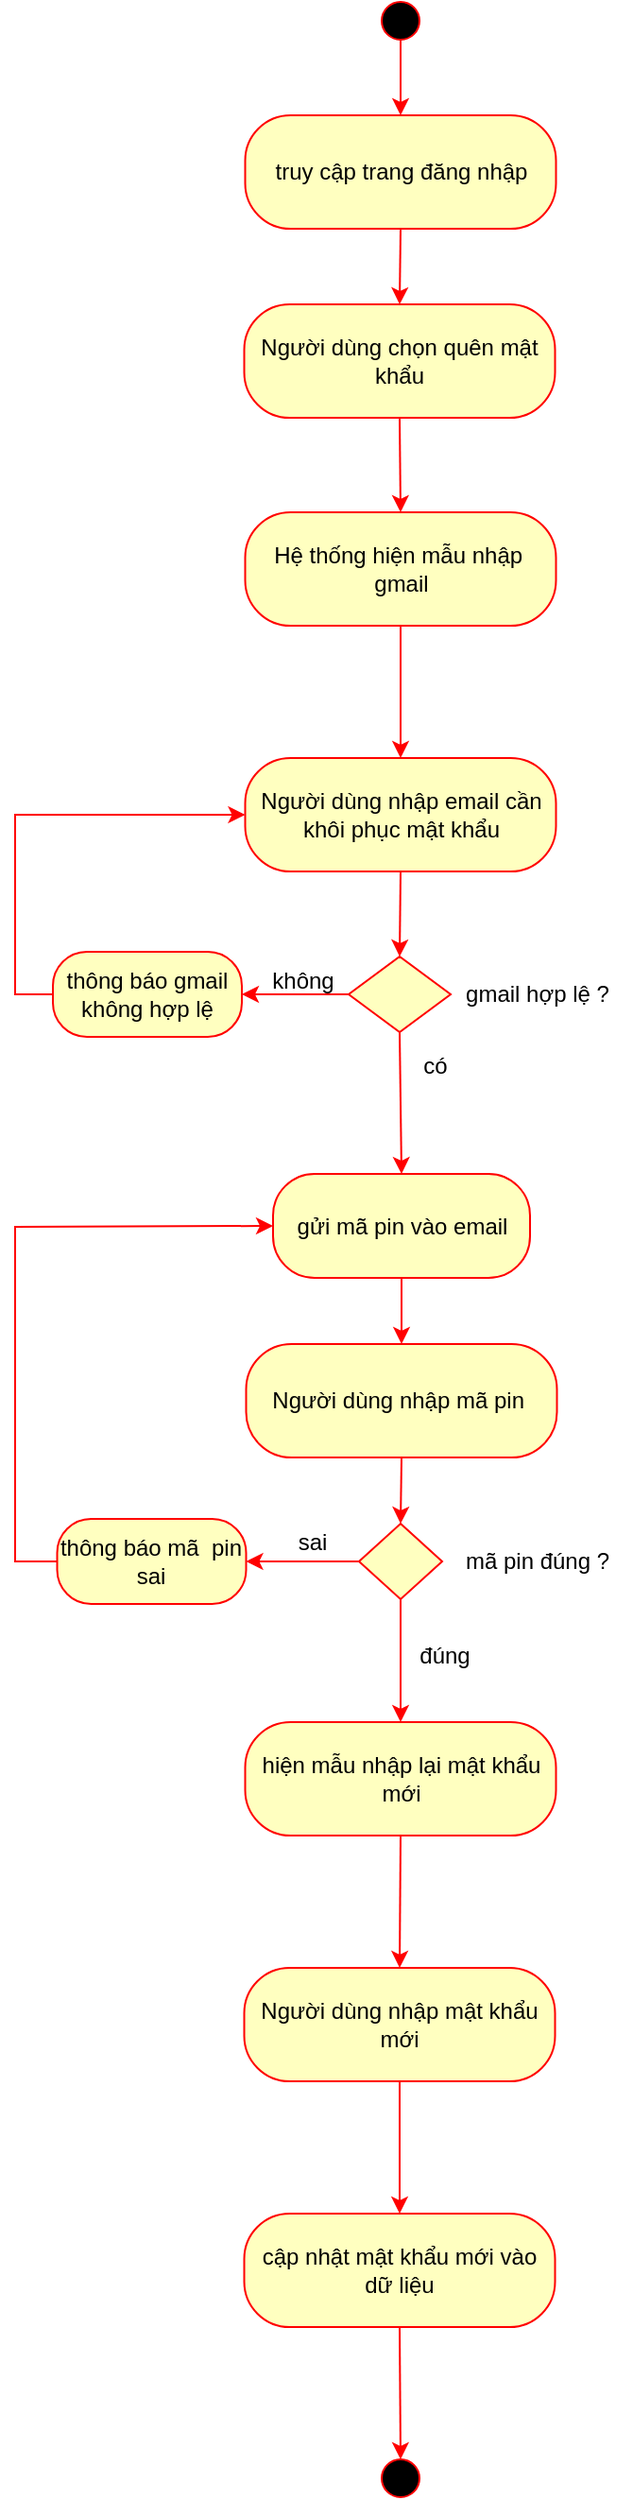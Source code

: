 <mxfile version="20.5.3" type="device"><diagram id="4ExWfLC1jeL7YZdntmmO" name="Trang-1"><mxGraphModel dx="1038" dy="489" grid="1" gridSize="10" guides="1" tooltips="1" connect="1" arrows="1" fold="1" page="1" pageScale="1" pageWidth="827" pageHeight="1169" math="0" shadow="0"><root><mxCell id="0"/><mxCell id="1" parent="0"/><mxCell id="H2IwHHE6oyx7V26uMdlP-1" value="" style="ellipse;whiteSpace=wrap;html=1;aspect=fixed;fillColor=#000000;strokeColor=#FF0000;" parent="1" vertex="1"><mxGeometry x="394" y="30" width="20" height="20" as="geometry"/></mxCell><mxCell id="H2IwHHE6oyx7V26uMdlP-2" value="" style="endArrow=classic;html=1;rounded=0;exitX=0.5;exitY=1;exitDx=0;exitDy=0;entryX=0.5;entryY=0;entryDx=0;entryDy=0;fillColor=#fff2cc;strokeColor=#FF0000;" parent="1" source="H2IwHHE6oyx7V26uMdlP-1" target="eZiV8sz6_j_lUqIyMhl1-1" edge="1"><mxGeometry width="50" height="50" relative="1" as="geometry"><mxPoint x="370" y="110" as="sourcePoint"/><mxPoint x="404" y="90" as="targetPoint"/></mxGeometry></mxCell><mxCell id="H2IwHHE6oyx7V26uMdlP-4" value="" style="endArrow=classic;html=1;rounded=0;exitX=0.5;exitY=1;exitDx=0;exitDy=0;fillColor=#fff2cc;strokeColor=#FF0000;entryX=0.5;entryY=0;entryDx=0;entryDy=0;" parent="1" source="eZiV8sz6_j_lUqIyMhl1-1" edge="1" target="eZiV8sz6_j_lUqIyMhl1-2"><mxGeometry width="50" height="50" relative="1" as="geometry"><mxPoint x="404" y="130" as="sourcePoint"/><mxPoint x="404" y="160" as="targetPoint"/></mxGeometry></mxCell><mxCell id="H2IwHHE6oyx7V26uMdlP-7" value="" style="endArrow=classic;html=1;rounded=0;exitX=0.5;exitY=1;exitDx=0;exitDy=0;fillColor=#fff2cc;strokeColor=#FF0000;entryX=0.5;entryY=0;entryDx=0;entryDy=0;" parent="1" source="eZiV8sz6_j_lUqIyMhl1-2" target="eZiV8sz6_j_lUqIyMhl1-3" edge="1"><mxGeometry width="50" height="50" relative="1" as="geometry"><mxPoint x="404" y="210" as="sourcePoint"/><mxPoint x="403.5" y="250" as="targetPoint"/></mxGeometry></mxCell><mxCell id="H2IwHHE6oyx7V26uMdlP-9" value="" style="endArrow=classic;html=1;rounded=0;exitX=0.5;exitY=1;exitDx=0;exitDy=0;fillColor=#fff2cc;strokeColor=#FF0000;entryX=0.5;entryY=0;entryDx=0;entryDy=0;" parent="1" source="eZiV8sz6_j_lUqIyMhl1-3" target="eZiV8sz6_j_lUqIyMhl1-4" edge="1"><mxGeometry width="50" height="50" relative="1" as="geometry"><mxPoint x="403.5" y="290" as="sourcePoint"/><mxPoint x="404" y="430" as="targetPoint"/></mxGeometry></mxCell><mxCell id="H2IwHHE6oyx7V26uMdlP-11" value="" style="endArrow=classic;html=1;rounded=0;exitX=0.5;exitY=1;exitDx=0;exitDy=0;fillColor=#fff2cc;strokeColor=#FF0000;entryX=0.5;entryY=0;entryDx=0;entryDy=0;" parent="1" source="eZiV8sz6_j_lUqIyMhl1-4" target="H2IwHHE6oyx7V26uMdlP-14" edge="1"><mxGeometry width="50" height="50" relative="1" as="geometry"><mxPoint x="404" y="500" as="sourcePoint"/><mxPoint x="404" y="530" as="targetPoint"/></mxGeometry></mxCell><mxCell id="H2IwHHE6oyx7V26uMdlP-14" value="" style="rhombus;whiteSpace=wrap;html=1;fillColor=#FFFFC0;strokeColor=#FF0000;" parent="1" vertex="1"><mxGeometry x="376.5" y="535" width="54" height="40" as="geometry"/></mxCell><mxCell id="H2IwHHE6oyx7V26uMdlP-16" value="" style="endArrow=classic;html=1;rounded=0;exitX=0;exitY=0.5;exitDx=0;exitDy=0;fillColor=#fff2cc;strokeColor=#FF0000;entryX=1;entryY=0.5;entryDx=0;entryDy=0;" parent="1" source="H2IwHHE6oyx7V26uMdlP-14" edge="1" target="eZiV8sz6_j_lUqIyMhl1-5"><mxGeometry width="50" height="50" relative="1" as="geometry"><mxPoint x="350" y="480" as="sourcePoint"/><mxPoint x="320" y="555" as="targetPoint"/></mxGeometry></mxCell><mxCell id="H2IwHHE6oyx7V26uMdlP-19" value="không" style="text;html=1;align=center;verticalAlign=middle;resizable=0;points=[];autosize=1;strokeColor=none;fillColor=none;" parent="1" vertex="1"><mxGeometry x="321.75" y="532.5" width="60" height="30" as="geometry"/></mxCell><mxCell id="H2IwHHE6oyx7V26uMdlP-22" value="" style="endArrow=classic;html=1;rounded=0;exitX=0;exitY=0.5;exitDx=0;exitDy=0;entryX=0;entryY=0.5;entryDx=0;entryDy=0;fillColor=#fff2cc;strokeColor=#FF0000;" parent="1" source="eZiV8sz6_j_lUqIyMhl1-5" target="eZiV8sz6_j_lUqIyMhl1-4" edge="1"><mxGeometry width="50" height="50" relative="1" as="geometry"><mxPoint x="234" y="555" as="sourcePoint"/><mxPoint x="355.5" y="465" as="targetPoint"/><Array as="points"><mxPoint x="200" y="555"/><mxPoint x="200" y="460"/></Array></mxGeometry></mxCell><mxCell id="H2IwHHE6oyx7V26uMdlP-23" value="" style="endArrow=classic;html=1;rounded=0;exitX=0.5;exitY=1;exitDx=0;exitDy=0;fillColor=#fff2cc;strokeColor=#FF0000;entryX=0.5;entryY=0;entryDx=0;entryDy=0;" parent="1" source="H2IwHHE6oyx7V26uMdlP-14" edge="1" target="eZiV8sz6_j_lUqIyMhl1-7"><mxGeometry width="50" height="50" relative="1" as="geometry"><mxPoint x="350" y="480" as="sourcePoint"/><mxPoint x="404" y="620" as="targetPoint"/></mxGeometry></mxCell><mxCell id="H2IwHHE6oyx7V26uMdlP-26" value="" style="endArrow=classic;html=1;rounded=0;exitX=0.5;exitY=1;exitDx=0;exitDy=0;fillColor=#fff2cc;strokeColor=#FF0000;entryX=0.5;entryY=0;entryDx=0;entryDy=0;" parent="1" source="eZiV8sz6_j_lUqIyMhl1-7" edge="1" target="eZiV8sz6_j_lUqIyMhl1-9"><mxGeometry width="50" height="50" relative="1" as="geometry"><mxPoint x="404" y="720" as="sourcePoint"/><mxPoint x="404" y="760" as="targetPoint"/></mxGeometry></mxCell><mxCell id="H2IwHHE6oyx7V26uMdlP-30" value="" style="rhombus;whiteSpace=wrap;html=1;fillColor=#FFFFC0;strokeColor=#FF0000;" parent="1" vertex="1"><mxGeometry x="382" y="835" width="44" height="40" as="geometry"/></mxCell><mxCell id="H2IwHHE6oyx7V26uMdlP-31" value="" style="endArrow=classic;html=1;rounded=0;entryX=0.5;entryY=0;entryDx=0;entryDy=0;exitX=0.5;exitY=1;exitDx=0;exitDy=0;fillColor=#fff2cc;strokeColor=#FF0000;" parent="1" source="eZiV8sz6_j_lUqIyMhl1-9" target="H2IwHHE6oyx7V26uMdlP-30" edge="1"><mxGeometry width="50" height="50" relative="1" as="geometry"><mxPoint x="404" y="800" as="sourcePoint"/><mxPoint x="400" y="780" as="targetPoint"/></mxGeometry></mxCell><mxCell id="H2IwHHE6oyx7V26uMdlP-32" value="có" style="text;html=1;align=center;verticalAlign=middle;resizable=0;points=[];autosize=1;strokeColor=none;fillColor=none;" parent="1" vertex="1"><mxGeometry x="402" y="577.5" width="40" height="30" as="geometry"/></mxCell><mxCell id="H2IwHHE6oyx7V26uMdlP-34" value="" style="endArrow=classic;html=1;rounded=0;exitX=0.5;exitY=1;exitDx=0;exitDy=0;fillColor=#fff2cc;strokeColor=#FF0000;entryX=0.5;entryY=0;entryDx=0;entryDy=0;" parent="1" source="H2IwHHE6oyx7V26uMdlP-30" edge="1" target="eZiV8sz6_j_lUqIyMhl1-11"><mxGeometry width="50" height="50" relative="1" as="geometry"><mxPoint x="350" y="830" as="sourcePoint"/><mxPoint x="404" y="940" as="targetPoint"/></mxGeometry></mxCell><mxCell id="H2IwHHE6oyx7V26uMdlP-35" value="" style="endArrow=classic;html=1;rounded=0;exitX=0;exitY=0.5;exitDx=0;exitDy=0;fillColor=#fff2cc;strokeColor=#FF0000;entryX=1;entryY=0.5;entryDx=0;entryDy=0;" parent="1" source="H2IwHHE6oyx7V26uMdlP-30" edge="1" target="eZiV8sz6_j_lUqIyMhl1-10"><mxGeometry width="50" height="50" relative="1" as="geometry"><mxPoint x="350" y="750" as="sourcePoint"/><mxPoint x="320" y="855" as="targetPoint"/></mxGeometry></mxCell><mxCell id="H2IwHHE6oyx7V26uMdlP-38" value="" style="endArrow=classic;html=1;rounded=0;exitX=0;exitY=0.5;exitDx=0;exitDy=0;entryX=0;entryY=0.5;entryDx=0;entryDy=0;fillColor=#fff2cc;strokeColor=#FF0000;" parent="1" source="eZiV8sz6_j_lUqIyMhl1-10" target="eZiV8sz6_j_lUqIyMhl1-7" edge="1"><mxGeometry width="50" height="50" relative="1" as="geometry"><mxPoint x="234" y="855" as="sourcePoint"/><mxPoint x="361" y="700" as="targetPoint"/><Array as="points"><mxPoint x="200" y="855"/><mxPoint x="200" y="678"/></Array></mxGeometry></mxCell><mxCell id="H2IwHHE6oyx7V26uMdlP-39" value="sai" style="text;html=1;align=center;verticalAlign=middle;resizable=0;points=[];autosize=1;strokeColor=none;fillColor=none;" parent="1" vertex="1"><mxGeometry x="336.5" y="830" width="40" height="30" as="geometry"/></mxCell><mxCell id="H2IwHHE6oyx7V26uMdlP-42" value="" style="endArrow=classic;html=1;rounded=0;exitX=0.5;exitY=1;exitDx=0;exitDy=0;fillColor=#fff2cc;strokeColor=#FF0000;entryX=0.5;entryY=0;entryDx=0;entryDy=0;" parent="1" source="eZiV8sz6_j_lUqIyMhl1-11" edge="1" target="eZiV8sz6_j_lUqIyMhl1-12"><mxGeometry width="50" height="50" relative="1" as="geometry"><mxPoint x="403.5" y="980" as="sourcePoint"/><mxPoint x="404" y="1020" as="targetPoint"/></mxGeometry></mxCell><mxCell id="H2IwHHE6oyx7V26uMdlP-44" value="" style="endArrow=classic;html=1;rounded=0;exitX=0.5;exitY=1;exitDx=0;exitDy=0;fillColor=#fff2cc;strokeColor=#FF0000;entryX=0.5;entryY=0;entryDx=0;entryDy=0;" parent="1" source="eZiV8sz6_j_lUqIyMhl1-12" target="eZiV8sz6_j_lUqIyMhl1-13" edge="1"><mxGeometry width="50" height="50" relative="1" as="geometry"><mxPoint x="404" y="1060" as="sourcePoint"/><mxPoint x="404" y="1100" as="targetPoint"/></mxGeometry></mxCell><mxCell id="H2IwHHE6oyx7V26uMdlP-47" value="" style="endArrow=classic;html=1;rounded=0;exitX=0.5;exitY=1;exitDx=0;exitDy=0;fillColor=#fff2cc;strokeColor=#FF0000;entryX=0.5;entryY=0;entryDx=0;entryDy=0;" parent="1" source="eZiV8sz6_j_lUqIyMhl1-13" edge="1" target="H2IwHHE6oyx7V26uMdlP-49"><mxGeometry width="50" height="50" relative="1" as="geometry"><mxPoint x="403.5" y="1150" as="sourcePoint"/><mxPoint x="404" y="1190" as="targetPoint"/></mxGeometry></mxCell><mxCell id="H2IwHHE6oyx7V26uMdlP-49" value="" style="ellipse;whiteSpace=wrap;html=1;aspect=fixed;fillColor=#000000;strokeColor=#FF0000;" parent="1" vertex="1"><mxGeometry x="394" y="1330" width="20" height="20" as="geometry"/></mxCell><mxCell id="ivHgY8Qg5c8SaSysI-W2-1" value="đúng" style="text;html=1;align=center;verticalAlign=middle;resizable=0;points=[];autosize=1;strokeColor=none;fillColor=none;" parent="1" vertex="1"><mxGeometry x="402" y="890" width="50" height="30" as="geometry"/></mxCell><mxCell id="ivHgY8Qg5c8SaSysI-W2-2" value="gmail hợp lệ ?" style="text;html=1;align=center;verticalAlign=middle;resizable=0;points=[];autosize=1;strokeColor=none;fillColor=none;" parent="1" vertex="1"><mxGeometry x="426" y="540" width="100" height="30" as="geometry"/></mxCell><mxCell id="ivHgY8Qg5c8SaSysI-W2-3" value="mã pin đúng ?" style="text;html=1;align=center;verticalAlign=middle;resizable=0;points=[];autosize=1;strokeColor=none;fillColor=none;" parent="1" vertex="1"><mxGeometry x="426" y="840" width="100" height="30" as="geometry"/></mxCell><mxCell id="eZiV8sz6_j_lUqIyMhl1-1" value="truy cập trang đăng nhập" style="rounded=1;whiteSpace=wrap;html=1;arcSize=40;fontColor=#000000;fillColor=#ffffc0;strokeColor=#ff0000;" vertex="1" parent="1"><mxGeometry x="321.75" y="90" width="164.5" height="60" as="geometry"/></mxCell><mxCell id="eZiV8sz6_j_lUqIyMhl1-2" value="Người dùng chọn quên mật khẩu" style="rounded=1;whiteSpace=wrap;html=1;arcSize=40;fontColor=#000000;fillColor=#ffffc0;strokeColor=#ff0000;" vertex="1" parent="1"><mxGeometry x="321.25" y="190" width="164.5" height="60" as="geometry"/></mxCell><mxCell id="eZiV8sz6_j_lUqIyMhl1-3" value="Hệ thống hiện mẫu nhập&amp;nbsp;&lt;br&gt;gmail" style="rounded=1;whiteSpace=wrap;html=1;arcSize=40;fontColor=#000000;fillColor=#ffffc0;strokeColor=#ff0000;" vertex="1" parent="1"><mxGeometry x="321.75" y="300" width="164.5" height="60" as="geometry"/></mxCell><mxCell id="eZiV8sz6_j_lUqIyMhl1-4" value="Người dùng nhập email cần khôi phục mật khẩu" style="rounded=1;whiteSpace=wrap;html=1;arcSize=40;fontColor=#000000;fillColor=#FFFFC0;strokeColor=#ff0000;" vertex="1" parent="1"><mxGeometry x="321.75" y="430" width="164.5" height="60" as="geometry"/></mxCell><mxCell id="eZiV8sz6_j_lUqIyMhl1-5" value="thông báo gmail không hợp lệ" style="rounded=1;whiteSpace=wrap;html=1;arcSize=40;fontColor=#000000;fillColor=#FFFFC0;strokeColor=#ff0000;" vertex="1" parent="1"><mxGeometry x="220" y="532.5" width="100" height="45" as="geometry"/></mxCell><mxCell id="eZiV8sz6_j_lUqIyMhl1-7" value="gửi mã pin vào email" style="rounded=1;whiteSpace=wrap;html=1;arcSize=40;fontColor=#000000;fillColor=#FFFFC0;strokeColor=#ff0000;" vertex="1" parent="1"><mxGeometry x="336.5" y="650" width="136" height="55" as="geometry"/></mxCell><mxCell id="eZiV8sz6_j_lUqIyMhl1-9" value="Người dùng nhập mã pin&amp;nbsp;" style="rounded=1;whiteSpace=wrap;html=1;arcSize=40;fontColor=#000000;fillColor=#FFFFC0;strokeColor=#ff0000;" vertex="1" parent="1"><mxGeometry x="322.25" y="740" width="164.5" height="60" as="geometry"/></mxCell><mxCell id="eZiV8sz6_j_lUqIyMhl1-10" value="thông báo mã&amp;nbsp; pin sai" style="rounded=1;whiteSpace=wrap;html=1;arcSize=40;fontColor=#000000;fillColor=#FFFFC0;strokeColor=#ff0000;" vertex="1" parent="1"><mxGeometry x="222.25" y="832.5" width="100" height="45" as="geometry"/></mxCell><mxCell id="eZiV8sz6_j_lUqIyMhl1-11" value="hiện mẫu nhập lại mật khẩu mới" style="rounded=1;whiteSpace=wrap;html=1;arcSize=40;fontColor=#000000;fillColor=#FFFFC0;strokeColor=#ff0000;" vertex="1" parent="1"><mxGeometry x="321.75" y="940" width="164.5" height="60" as="geometry"/></mxCell><mxCell id="eZiV8sz6_j_lUqIyMhl1-12" value="Người dùng nhập mật khẩu mới" style="rounded=1;whiteSpace=wrap;html=1;arcSize=40;fontColor=#000000;fillColor=#FFFFC0;strokeColor=#ff0000;" vertex="1" parent="1"><mxGeometry x="321.25" y="1070" width="164.5" height="60" as="geometry"/></mxCell><mxCell id="eZiV8sz6_j_lUqIyMhl1-13" value="cập nhật mật khẩu mới vào dữ liệu" style="rounded=1;whiteSpace=wrap;html=1;arcSize=40;fontColor=#000000;fillColor=#FFFFC0;strokeColor=#ff0000;" vertex="1" parent="1"><mxGeometry x="321.25" y="1200" width="164.5" height="60" as="geometry"/></mxCell></root></mxGraphModel></diagram></mxfile>